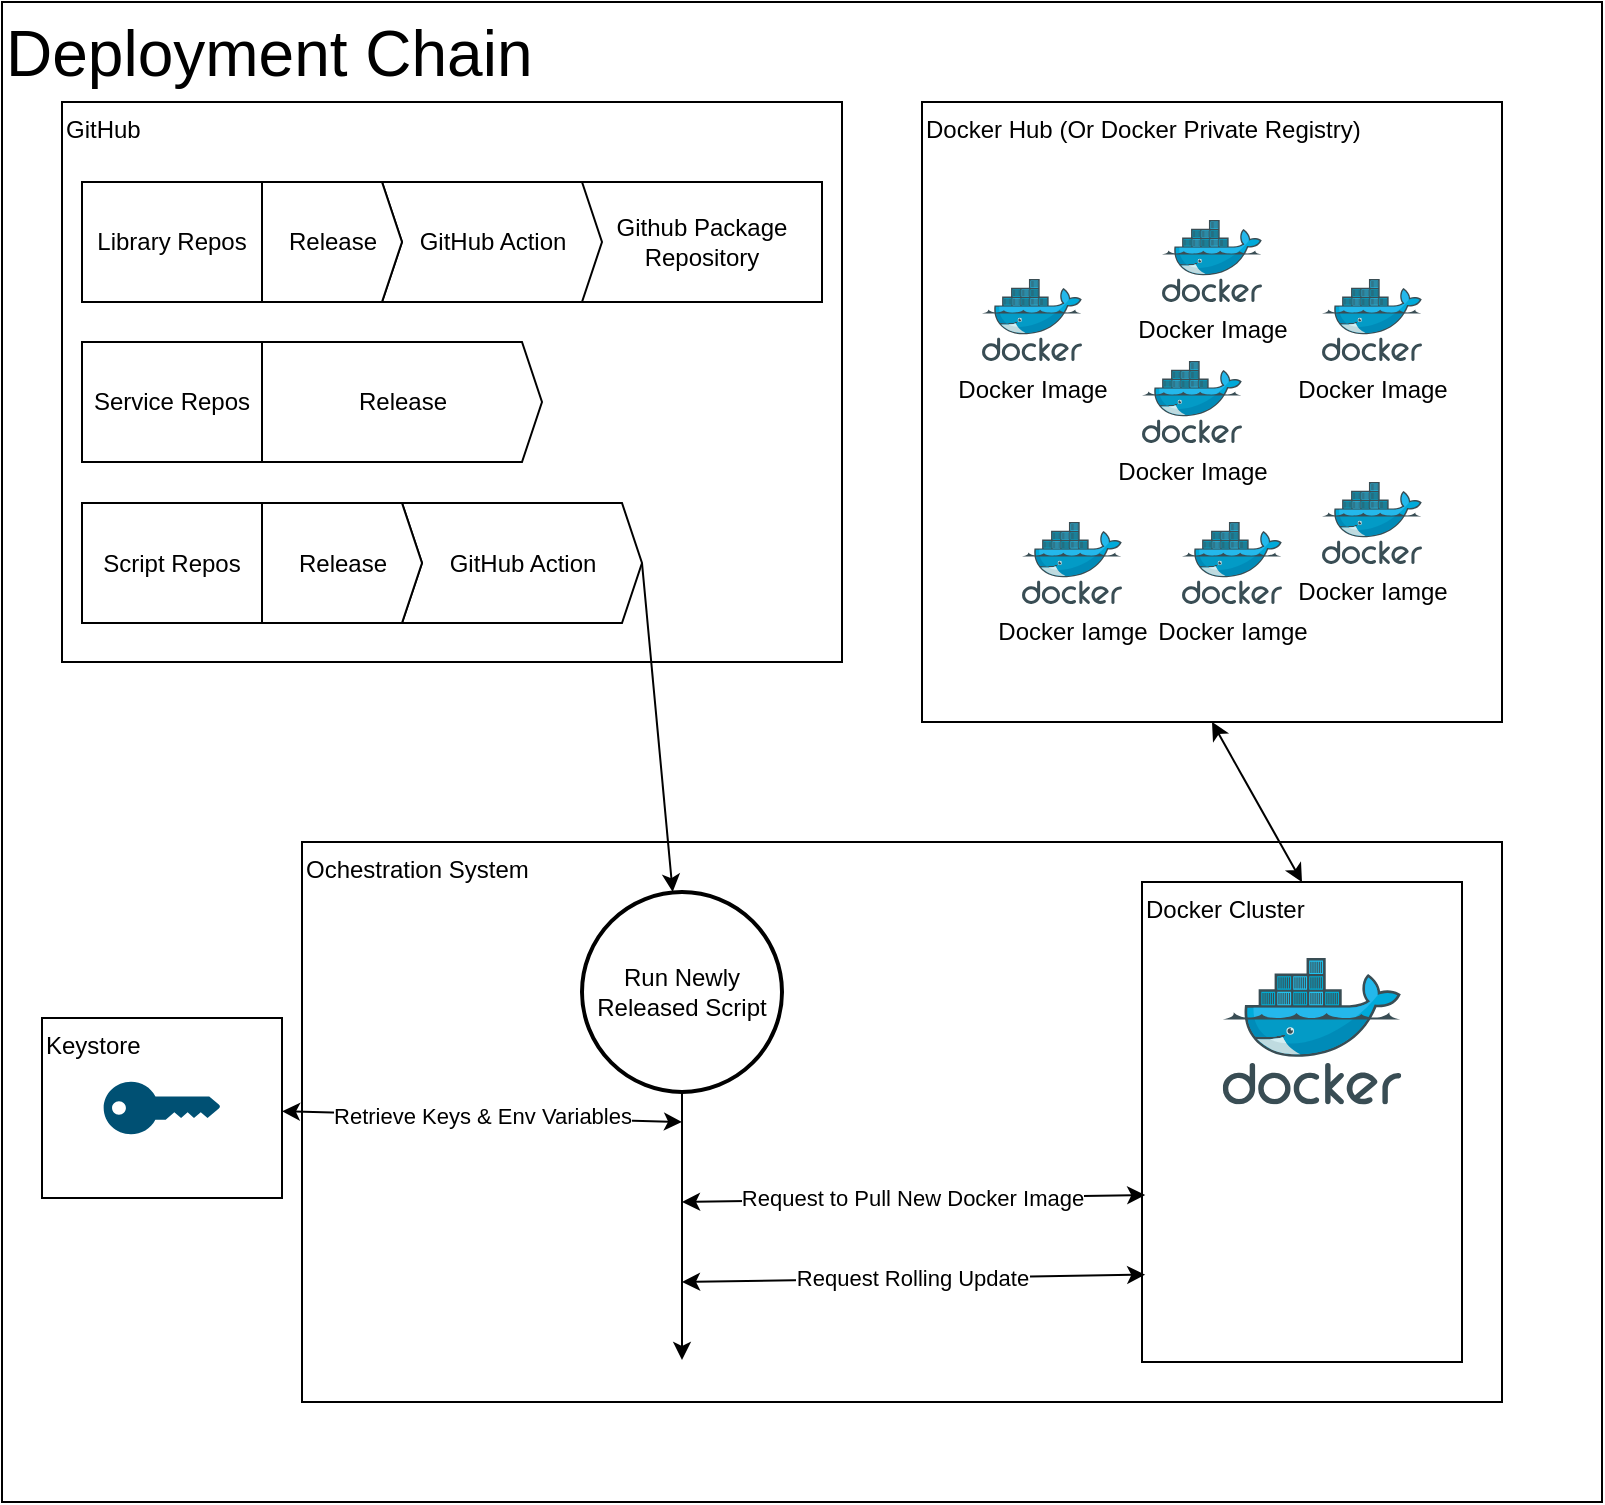<mxfile version="24.7.8">
  <diagram name="페이지-1" id="DurMKu1d3ER9RWseOtjP">
    <mxGraphModel dx="2484" dy="1596" grid="1" gridSize="10" guides="1" tooltips="1" connect="1" arrows="1" fold="1" page="1" pageScale="1" pageWidth="827" pageHeight="1169" math="0" shadow="0">
      <root>
        <mxCell id="0" />
        <mxCell id="1" parent="0" />
        <mxCell id="Lg3s8UcddFGMWewCXkvp-42" value="Deployment Chain" style="rounded=0;whiteSpace=wrap;html=1;align=left;verticalAlign=top;fontSize=32;" vertex="1" parent="1">
          <mxGeometry x="10" y="70" width="800" height="750" as="geometry" />
        </mxCell>
        <mxCell id="Lg3s8UcddFGMWewCXkvp-26" value="Ochestration System" style="rounded=0;whiteSpace=wrap;html=1;align=left;verticalAlign=top;" vertex="1" parent="1">
          <mxGeometry x="160" y="490" width="600" height="280" as="geometry" />
        </mxCell>
        <mxCell id="Lg3s8UcddFGMWewCXkvp-38" value="Docker Cluster" style="rounded=0;whiteSpace=wrap;html=1;align=left;verticalAlign=top;" vertex="1" parent="1">
          <mxGeometry x="580" y="510" width="160" height="240" as="geometry" />
        </mxCell>
        <mxCell id="Lg3s8UcddFGMWewCXkvp-4" value="GitHub" style="rounded=0;whiteSpace=wrap;html=1;align=left;verticalAlign=top;" vertex="1" parent="1">
          <mxGeometry x="40" y="120" width="390" height="280" as="geometry" />
        </mxCell>
        <mxCell id="Lg3s8UcddFGMWewCXkvp-5" value="Library Repos" style="rounded=0;whiteSpace=wrap;html=1;" vertex="1" parent="1">
          <mxGeometry x="50" y="160" width="90" height="60" as="geometry" />
        </mxCell>
        <mxCell id="Lg3s8UcddFGMWewCXkvp-6" value="Service Repos" style="rounded=0;whiteSpace=wrap;html=1;" vertex="1" parent="1">
          <mxGeometry x="50" y="240" width="90" height="60" as="geometry" />
        </mxCell>
        <mxCell id="Lg3s8UcddFGMWewCXkvp-11" value="Github Package Repository" style="rounded=0;whiteSpace=wrap;html=1;" vertex="1" parent="1">
          <mxGeometry x="300" y="160" width="120" height="60" as="geometry" />
        </mxCell>
        <mxCell id="Lg3s8UcddFGMWewCXkvp-12" value="Docker Hub (Or Docker Private Registry)" style="rounded=0;whiteSpace=wrap;html=1;align=left;verticalAlign=top;" vertex="1" parent="1">
          <mxGeometry x="470" y="120" width="290" height="310" as="geometry" />
        </mxCell>
        <mxCell id="Lg3s8UcddFGMWewCXkvp-13" value="GitHub Action" style="html=1;shadow=0;dashed=0;align=center;verticalAlign=middle;shape=mxgraph.arrows2.arrow;dy=0;dx=10;notch=10;" vertex="1" parent="1">
          <mxGeometry x="200" y="160" width="110" height="60" as="geometry" />
        </mxCell>
        <mxCell id="Lg3s8UcddFGMWewCXkvp-14" value="Release" style="html=1;shadow=0;dashed=0;align=center;verticalAlign=middle;shape=mxgraph.arrows2.arrow;dy=0;dx=10;notch=0;" vertex="1" parent="1">
          <mxGeometry x="140" y="160" width="70" height="60" as="geometry" />
        </mxCell>
        <mxCell id="Lg3s8UcddFGMWewCXkvp-15" value="Release" style="html=1;shadow=0;dashed=0;align=center;verticalAlign=middle;shape=mxgraph.arrows2.arrow;dy=0;dx=10;notch=0;" vertex="1" parent="1">
          <mxGeometry x="140" y="240" width="140" height="60" as="geometry" />
        </mxCell>
        <mxCell id="Lg3s8UcddFGMWewCXkvp-16" value="GitHub Action" style="html=1;shadow=0;dashed=0;align=center;verticalAlign=middle;shape=mxgraph.arrows2.arrow;dy=0;dx=10;notch=10;" vertex="1" parent="1">
          <mxGeometry x="210" y="320.5" width="120" height="60" as="geometry" />
        </mxCell>
        <mxCell id="Lg3s8UcddFGMWewCXkvp-18" value="Docker Image" style="image;sketch=0;aspect=fixed;html=1;points=[];align=center;fontSize=12;image=img/lib/mscae/Docker.svg;" vertex="1" parent="1">
          <mxGeometry x="590" y="179" width="50" height="41" as="geometry" />
        </mxCell>
        <mxCell id="Lg3s8UcddFGMWewCXkvp-19" value="Docker Image" style="image;sketch=0;aspect=fixed;html=1;points=[];align=center;fontSize=12;image=img/lib/mscae/Docker.svg;" vertex="1" parent="1">
          <mxGeometry x="500" y="208.5" width="50" height="41" as="geometry" />
        </mxCell>
        <mxCell id="Lg3s8UcddFGMWewCXkvp-20" value="Docker Iamge" style="image;sketch=0;aspect=fixed;html=1;points=[];align=center;fontSize=12;image=img/lib/mscae/Docker.svg;" vertex="1" parent="1">
          <mxGeometry x="520" y="330" width="50" height="41" as="geometry" />
        </mxCell>
        <mxCell id="Lg3s8UcddFGMWewCXkvp-21" value="Docker Image" style="image;sketch=0;aspect=fixed;html=1;points=[];align=center;fontSize=12;image=img/lib/mscae/Docker.svg;" vertex="1" parent="1">
          <mxGeometry x="580" y="249.5" width="50" height="41" as="geometry" />
        </mxCell>
        <mxCell id="Lg3s8UcddFGMWewCXkvp-22" value="Docker Image" style="image;sketch=0;aspect=fixed;html=1;points=[];align=center;fontSize=12;image=img/lib/mscae/Docker.svg;" vertex="1" parent="1">
          <mxGeometry x="670" y="208.5" width="50" height="41" as="geometry" />
        </mxCell>
        <mxCell id="Lg3s8UcddFGMWewCXkvp-23" value="Script Repos" style="rounded=0;whiteSpace=wrap;html=1;" vertex="1" parent="1">
          <mxGeometry x="50" y="320.5" width="90" height="60" as="geometry" />
        </mxCell>
        <mxCell id="Lg3s8UcddFGMWewCXkvp-24" value="Keystore" style="rounded=0;whiteSpace=wrap;html=1;align=left;verticalAlign=top;" vertex="1" parent="1">
          <mxGeometry x="30" y="578" width="120" height="90" as="geometry" />
        </mxCell>
        <mxCell id="Lg3s8UcddFGMWewCXkvp-25" value="" style="points=[[0,0.5,0],[0.24,0,0],[0.5,0.28,0],[0.995,0.475,0],[0.5,0.72,0],[0.24,1,0]];verticalLabelPosition=bottom;sketch=0;html=1;verticalAlign=top;aspect=fixed;align=center;pointerEvents=1;shape=mxgraph.cisco19.key;fillColor=#005073;strokeColor=none;" vertex="1" parent="1">
          <mxGeometry x="60.835" y="609.875" width="58.33" height="26.25" as="geometry" />
        </mxCell>
        <mxCell id="Lg3s8UcddFGMWewCXkvp-27" value="" style="image;sketch=0;aspect=fixed;html=1;points=[];align=center;fontSize=12;image=img/lib/mscae/Docker.svg;" vertex="1" parent="1">
          <mxGeometry x="620.36" y="548" width="89.27" height="73.2" as="geometry" />
        </mxCell>
        <mxCell id="Lg3s8UcddFGMWewCXkvp-29" value="Run Newly Released Script" style="strokeWidth=2;html=1;shape=mxgraph.flowchart.start_1;whiteSpace=wrap;" vertex="1" parent="1">
          <mxGeometry x="300" y="515" width="100" height="100" as="geometry" />
        </mxCell>
        <mxCell id="Lg3s8UcddFGMWewCXkvp-30" value="Release" style="html=1;shadow=0;dashed=0;align=center;verticalAlign=middle;shape=mxgraph.arrows2.arrow;dy=0;dx=10;notch=0;" vertex="1" parent="1">
          <mxGeometry x="140" y="320.5" width="80" height="60" as="geometry" />
        </mxCell>
        <mxCell id="Lg3s8UcddFGMWewCXkvp-31" value="" style="endArrow=classic;html=1;rounded=0;exitX=1;exitY=0.5;exitDx=0;exitDy=0;exitPerimeter=0;" edge="1" parent="1" source="Lg3s8UcddFGMWewCXkvp-16" target="Lg3s8UcddFGMWewCXkvp-29">
          <mxGeometry width="50" height="50" relative="1" as="geometry">
            <mxPoint x="440" y="600" as="sourcePoint" />
            <mxPoint x="490" y="550" as="targetPoint" />
          </mxGeometry>
        </mxCell>
        <mxCell id="Lg3s8UcddFGMWewCXkvp-33" value="" style="endArrow=classic;html=1;rounded=0;exitX=0.5;exitY=1;exitDx=0;exitDy=0;exitPerimeter=0;" edge="1" parent="1" source="Lg3s8UcddFGMWewCXkvp-29">
          <mxGeometry width="50" height="50" relative="1" as="geometry">
            <mxPoint x="520" y="675" as="sourcePoint" />
            <mxPoint x="350" y="749" as="targetPoint" />
          </mxGeometry>
        </mxCell>
        <mxCell id="Lg3s8UcddFGMWewCXkvp-35" value="Retrieve Keys &amp;amp; Env Variables" style="endArrow=classic;startArrow=classic;html=1;rounded=0;" edge="1" parent="1" source="Lg3s8UcddFGMWewCXkvp-24">
          <mxGeometry width="50" height="50" relative="1" as="geometry">
            <mxPoint x="410" y="670" as="sourcePoint" />
            <mxPoint x="350" y="630" as="targetPoint" />
          </mxGeometry>
        </mxCell>
        <mxCell id="Lg3s8UcddFGMWewCXkvp-37" value="Request to Pull New Docker Image" style="endArrow=classic;startArrow=classic;html=1;rounded=0;entryX=0.01;entryY=0.652;entryDx=0;entryDy=0;entryPerimeter=0;" edge="1" parent="1" target="Lg3s8UcddFGMWewCXkvp-38">
          <mxGeometry x="-0.006" width="50" height="50" relative="1" as="geometry">
            <mxPoint x="350" y="670" as="sourcePoint" />
            <mxPoint x="490" y="673" as="targetPoint" />
            <mxPoint as="offset" />
          </mxGeometry>
        </mxCell>
        <mxCell id="Lg3s8UcddFGMWewCXkvp-39" value="Request Rolling Update" style="endArrow=classic;startArrow=classic;html=1;rounded=0;entryX=0.01;entryY=0.818;entryDx=0;entryDy=0;entryPerimeter=0;" edge="1" parent="1" target="Lg3s8UcddFGMWewCXkvp-38">
          <mxGeometry x="-0.006" width="50" height="50" relative="1" as="geometry">
            <mxPoint x="350" y="710" as="sourcePoint" />
            <mxPoint x="590" y="650" as="targetPoint" />
            <mxPoint as="offset" />
          </mxGeometry>
        </mxCell>
        <mxCell id="Lg3s8UcddFGMWewCXkvp-41" value="" style="endArrow=classic;startArrow=classic;html=1;rounded=0;entryX=0.5;entryY=1;entryDx=0;entryDy=0;exitX=0.5;exitY=0;exitDx=0;exitDy=0;" edge="1" parent="1" source="Lg3s8UcddFGMWewCXkvp-38" target="Lg3s8UcddFGMWewCXkvp-12">
          <mxGeometry width="50" height="50" relative="1" as="geometry">
            <mxPoint x="300" y="470" as="sourcePoint" />
            <mxPoint x="350" y="420" as="targetPoint" />
          </mxGeometry>
        </mxCell>
        <mxCell id="Lg3s8UcddFGMWewCXkvp-43" value="Docker Iamge" style="image;sketch=0;aspect=fixed;html=1;points=[];align=center;fontSize=12;image=img/lib/mscae/Docker.svg;" vertex="1" parent="1">
          <mxGeometry x="670" y="310" width="50" height="41" as="geometry" />
        </mxCell>
        <mxCell id="Lg3s8UcddFGMWewCXkvp-44" value="Docker Iamge" style="image;sketch=0;aspect=fixed;html=1;points=[];align=center;fontSize=12;image=img/lib/mscae/Docker.svg;" vertex="1" parent="1">
          <mxGeometry x="600" y="330" width="50" height="41" as="geometry" />
        </mxCell>
      </root>
    </mxGraphModel>
  </diagram>
</mxfile>
